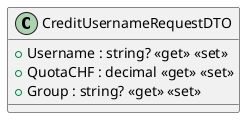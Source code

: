 @startuml
class CreditUsernameRequestDTO {
    + Username : string? <<get>> <<set>>
    + QuotaCHF : decimal <<get>> <<set>>
    + Group : string? <<get>> <<set>>
}
@enduml
